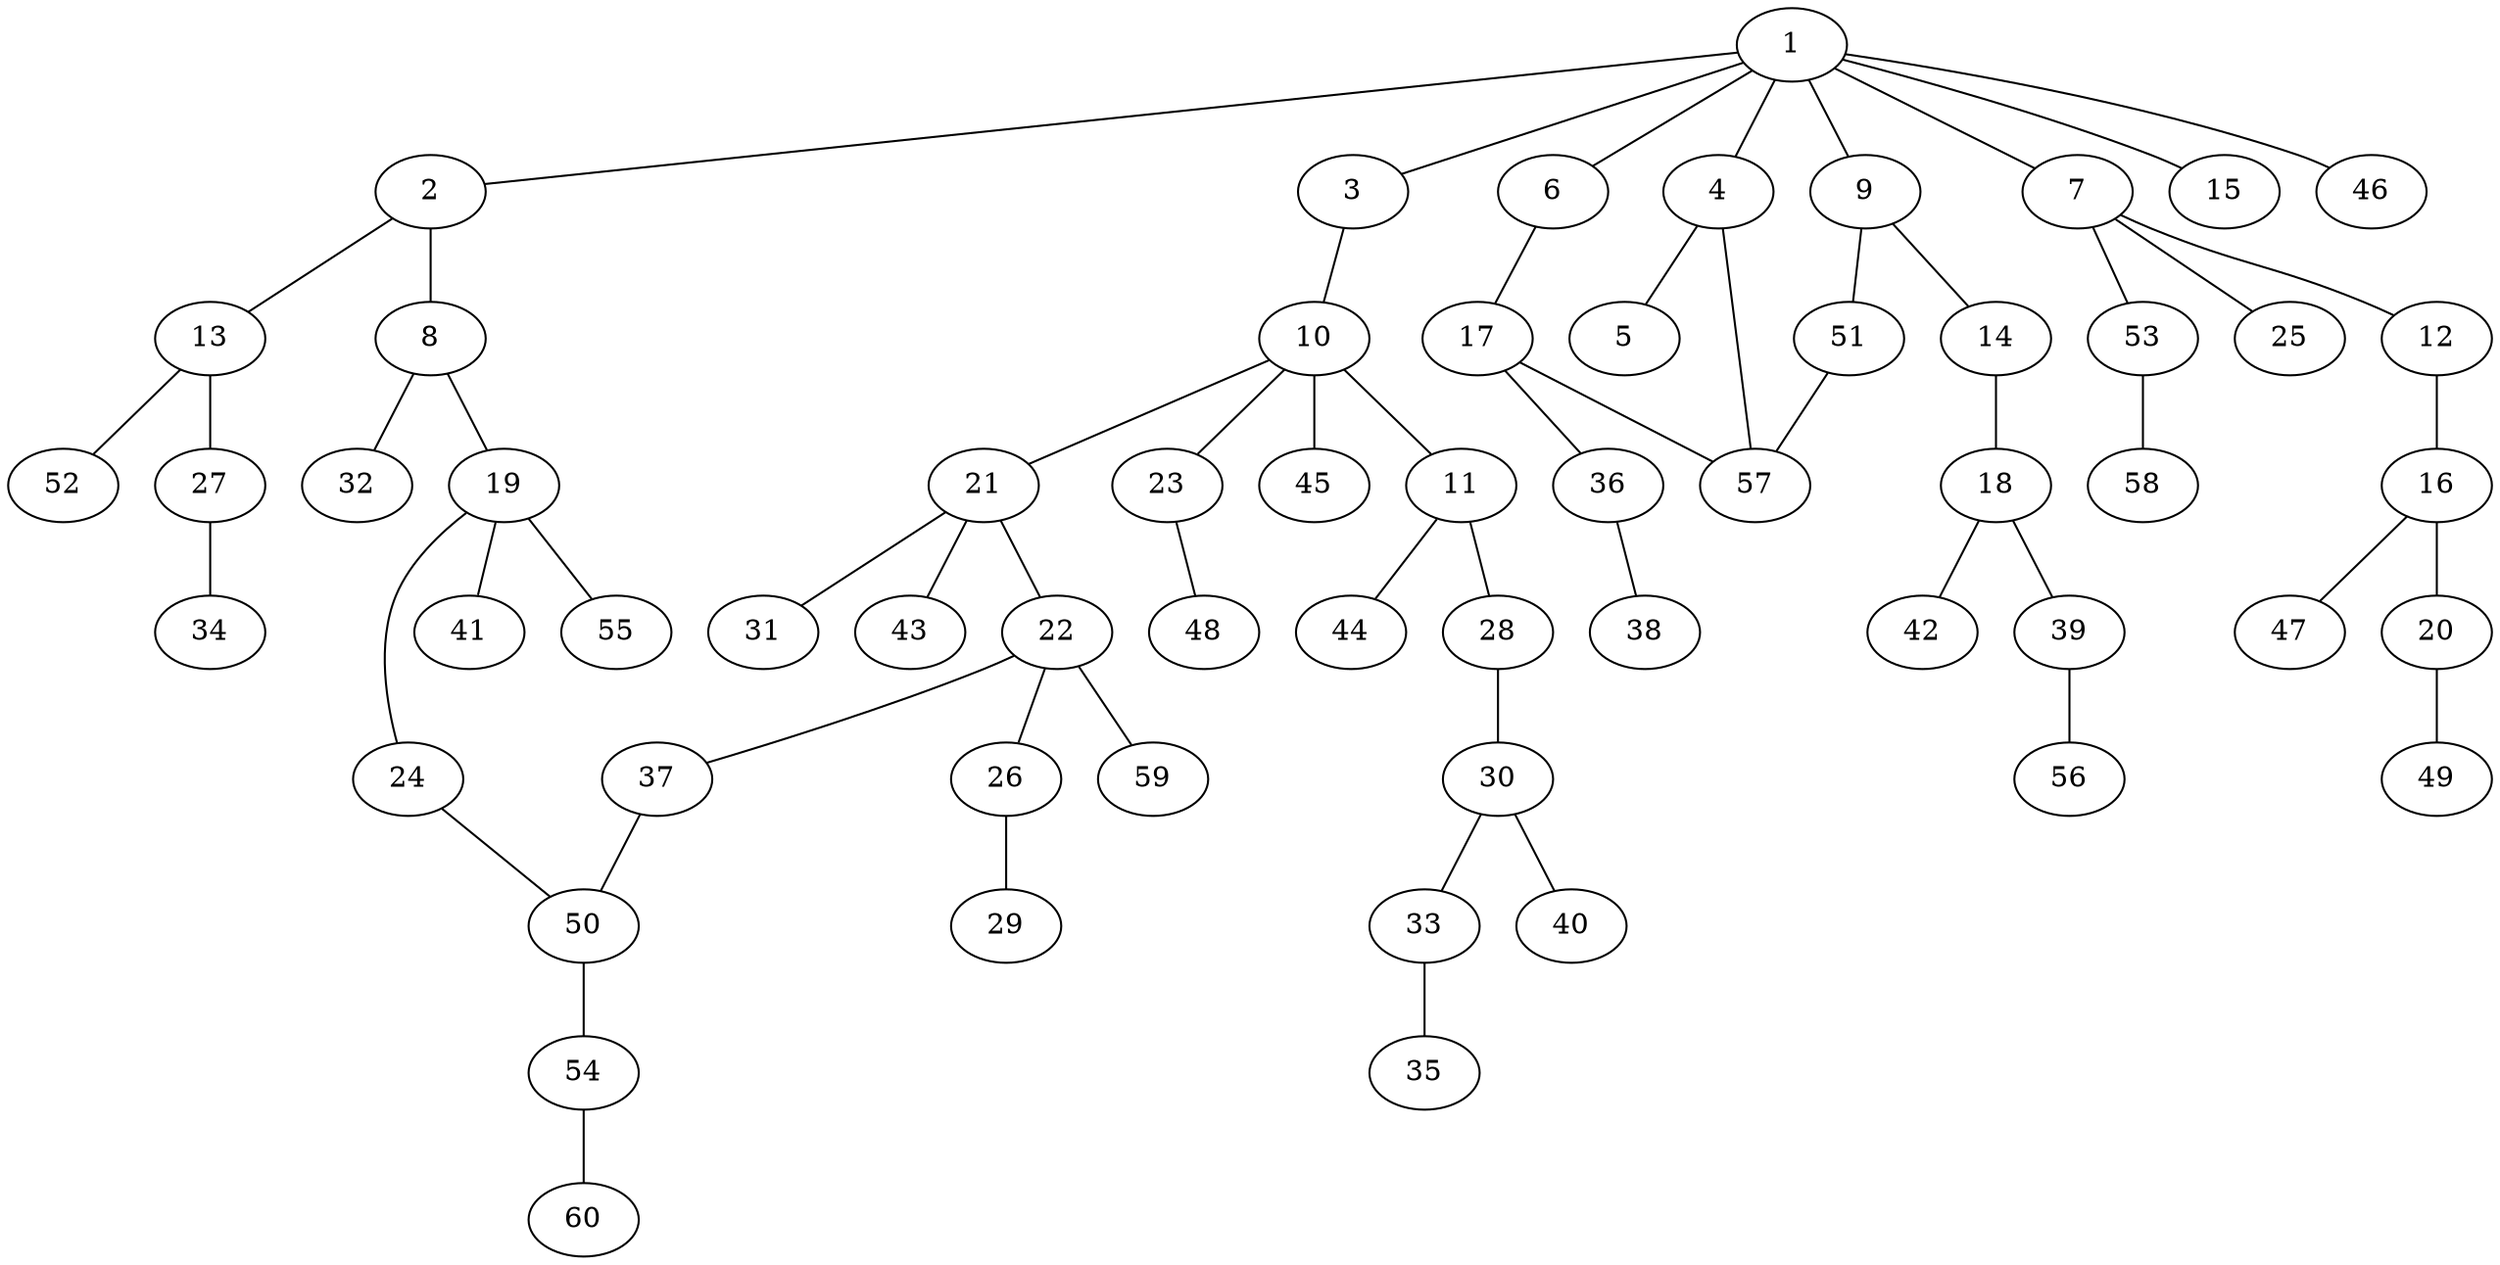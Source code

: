 graph graphname {1--2
1--3
1--4
1--6
1--7
1--9
1--15
1--46
2--8
2--13
3--10
4--5
4--57
6--17
7--12
7--25
7--53
8--19
8--32
9--14
9--51
10--11
10--21
10--23
10--45
11--28
11--44
12--16
13--27
13--52
14--18
16--20
16--47
17--36
17--57
18--39
18--42
19--24
19--41
19--55
20--49
21--22
21--31
21--43
22--26
22--37
22--59
23--48
24--50
26--29
27--34
28--30
30--33
30--40
33--35
36--38
37--50
39--56
50--54
51--57
53--58
54--60
}